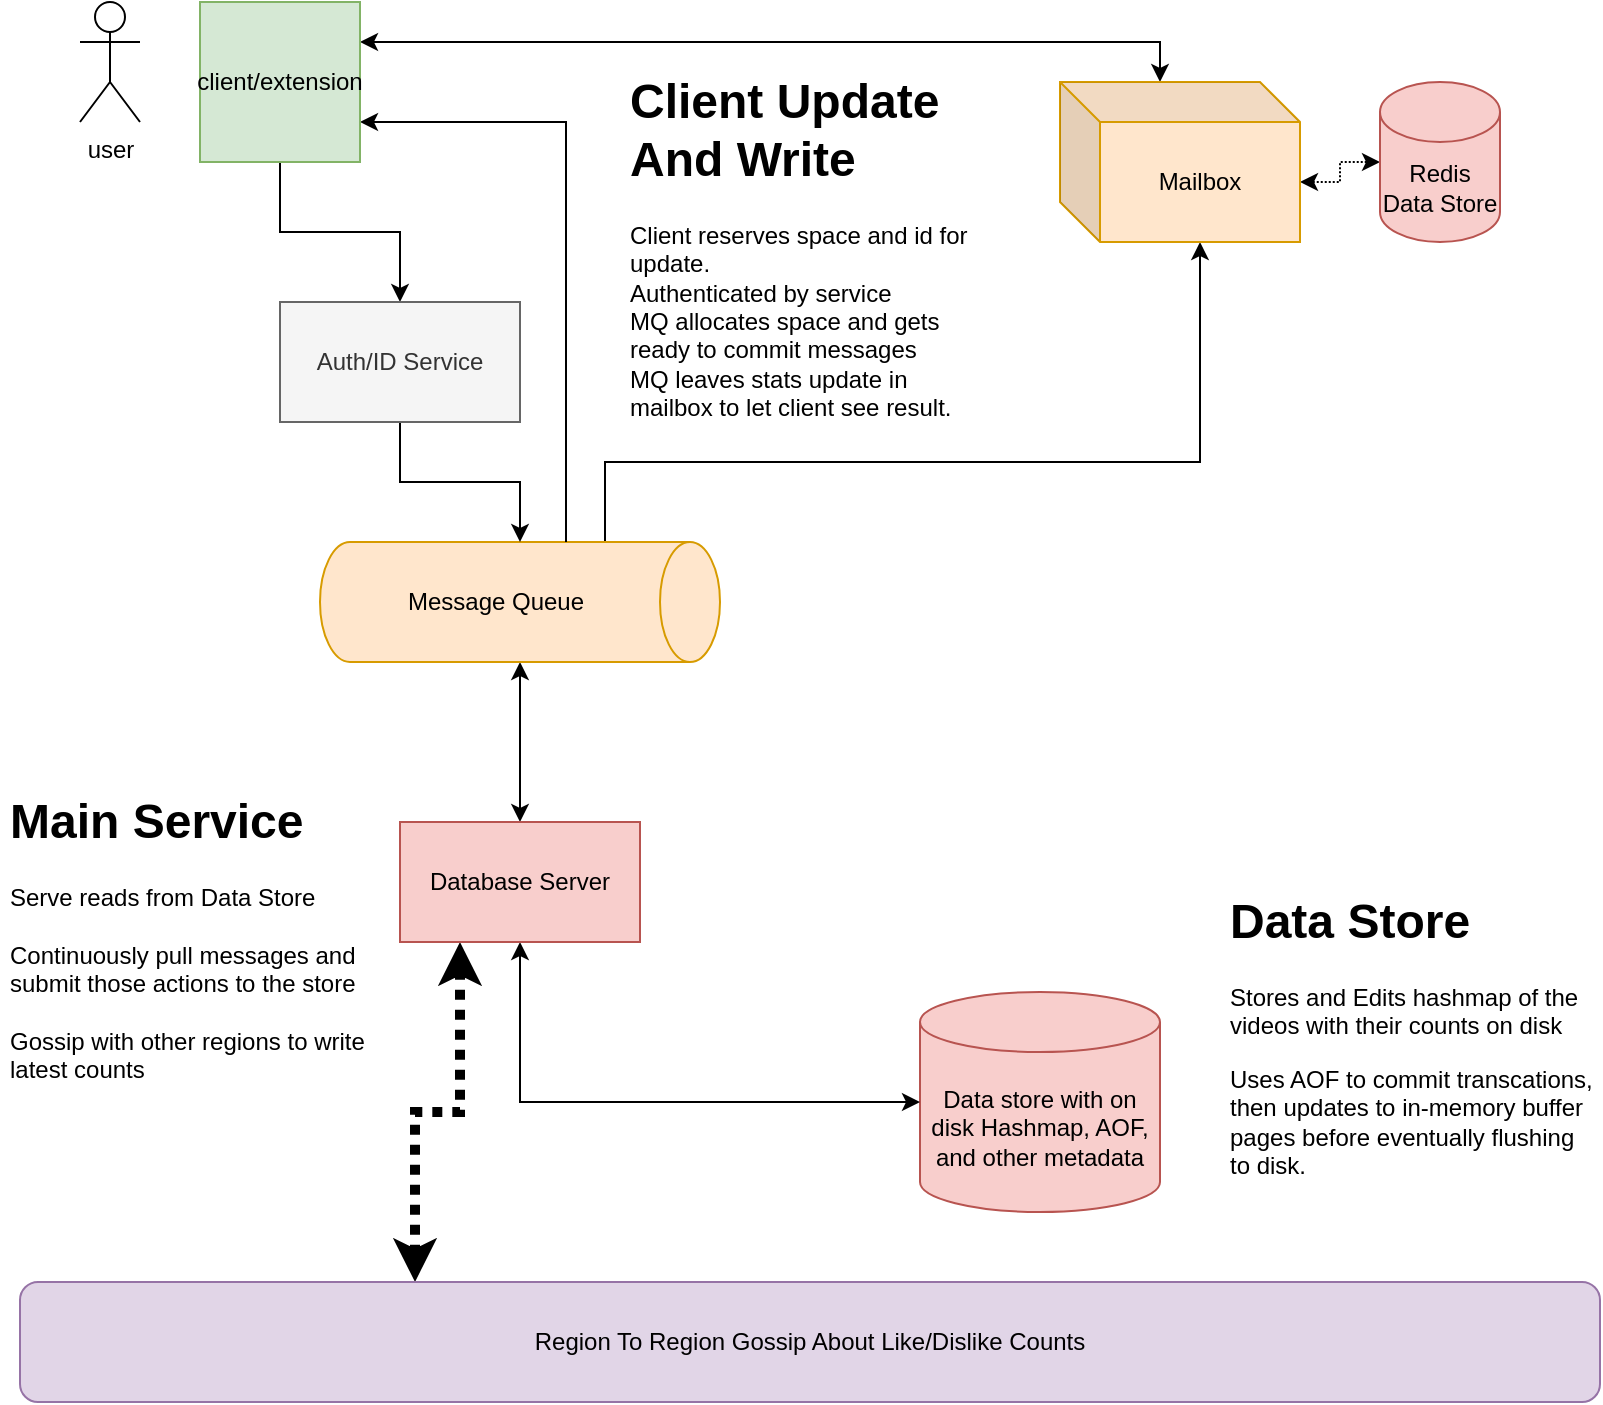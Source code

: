 <mxfile version="16.6.2" type="github">
  <diagram id="WTW-wr61s157aWdFh6uz" name="Page-1">
    <mxGraphModel dx="946" dy="553" grid="1" gridSize="10" guides="1" tooltips="1" connect="1" arrows="1" fold="1" page="1" pageScale="1" pageWidth="850" pageHeight="1100" math="0" shadow="0">
      <root>
        <mxCell id="0" />
        <mxCell id="1" parent="0" />
        <mxCell id="MzPbaQEt1DwDT9tqZYex-6" style="edgeStyle=orthogonalEdgeStyle;rounded=0;orthogonalLoop=1;jettySize=auto;html=1;exitX=0;exitY=0;exitDx=0;exitDy=57.5;exitPerimeter=0;entryX=0;entryY=0;entryDx=70;entryDy=80;entryPerimeter=0;" edge="1" parent="1" source="MzPbaQEt1DwDT9tqZYex-1" target="MzPbaQEt1DwDT9tqZYex-5">
          <mxGeometry relative="1" as="geometry">
            <Array as="points">
              <mxPoint x="323" y="290" />
              <mxPoint x="620" y="290" />
            </Array>
          </mxGeometry>
        </mxCell>
        <mxCell id="MzPbaQEt1DwDT9tqZYex-19" style="edgeStyle=orthogonalEdgeStyle;rounded=0;orthogonalLoop=1;jettySize=auto;html=1;exitX=1;exitY=0.5;exitDx=0;exitDy=0;exitPerimeter=0;startArrow=classic;startFill=1;endArrow=classic;endFill=1;" edge="1" parent="1" source="MzPbaQEt1DwDT9tqZYex-1" target="MzPbaQEt1DwDT9tqZYex-18">
          <mxGeometry relative="1" as="geometry" />
        </mxCell>
        <mxCell id="MzPbaQEt1DwDT9tqZYex-1" value="Message Queue" style="shape=cylinder3;whiteSpace=wrap;html=1;boundedLbl=1;backgroundOutline=1;size=15;direction=south;fillColor=#ffe6cc;strokeColor=#d79b00;" vertex="1" parent="1">
          <mxGeometry x="180" y="330" width="200" height="60" as="geometry" />
        </mxCell>
        <mxCell id="MzPbaQEt1DwDT9tqZYex-2" value="user" style="shape=umlActor;verticalLabelPosition=bottom;verticalAlign=top;html=1;outlineConnect=0;" vertex="1" parent="1">
          <mxGeometry x="60" y="60" width="30" height="60" as="geometry" />
        </mxCell>
        <mxCell id="MzPbaQEt1DwDT9tqZYex-7" style="edgeStyle=orthogonalEdgeStyle;rounded=0;orthogonalLoop=1;jettySize=auto;html=1;exitX=1;exitY=0.25;exitDx=0;exitDy=0;entryX=0;entryY=0;entryDx=50;entryDy=0;entryPerimeter=0;startArrow=classic;startFill=1;" edge="1" parent="1" source="MzPbaQEt1DwDT9tqZYex-3" target="MzPbaQEt1DwDT9tqZYex-5">
          <mxGeometry relative="1" as="geometry" />
        </mxCell>
        <mxCell id="MzPbaQEt1DwDT9tqZYex-9" style="edgeStyle=orthogonalEdgeStyle;rounded=0;orthogonalLoop=1;jettySize=auto;html=1;exitX=0.5;exitY=1;exitDx=0;exitDy=0;entryX=0.5;entryY=0;entryDx=0;entryDy=0;startArrow=none;startFill=0;" edge="1" parent="1" source="MzPbaQEt1DwDT9tqZYex-3" target="MzPbaQEt1DwDT9tqZYex-8">
          <mxGeometry relative="1" as="geometry" />
        </mxCell>
        <mxCell id="MzPbaQEt1DwDT9tqZYex-11" style="edgeStyle=orthogonalEdgeStyle;rounded=0;orthogonalLoop=1;jettySize=auto;html=1;exitX=1;exitY=0.75;exitDx=0;exitDy=0;entryX=0;entryY=0.385;entryDx=0;entryDy=0;entryPerimeter=0;startArrow=classic;startFill=1;endArrow=none;endFill=0;" edge="1" parent="1" source="MzPbaQEt1DwDT9tqZYex-3" target="MzPbaQEt1DwDT9tqZYex-1">
          <mxGeometry relative="1" as="geometry" />
        </mxCell>
        <mxCell id="MzPbaQEt1DwDT9tqZYex-3" value="client/extension" style="whiteSpace=wrap;html=1;aspect=fixed;fillColor=#d5e8d4;strokeColor=#82b366;" vertex="1" parent="1">
          <mxGeometry x="120" y="60" width="80" height="80" as="geometry" />
        </mxCell>
        <mxCell id="MzPbaQEt1DwDT9tqZYex-27" style="edgeStyle=orthogonalEdgeStyle;rounded=0;orthogonalLoop=1;jettySize=auto;html=1;exitX=0;exitY=0;exitDx=120;exitDy=50;exitPerimeter=0;dashed=1;dashPattern=1 1;startArrow=classic;startFill=1;endArrow=classic;endFill=1;strokeWidth=1;" edge="1" parent="1" source="MzPbaQEt1DwDT9tqZYex-5" target="MzPbaQEt1DwDT9tqZYex-26">
          <mxGeometry relative="1" as="geometry" />
        </mxCell>
        <mxCell id="MzPbaQEt1DwDT9tqZYex-5" value="Mailbox" style="shape=cube;whiteSpace=wrap;html=1;boundedLbl=1;backgroundOutline=1;darkOpacity=0.05;darkOpacity2=0.1;fillColor=#ffe6cc;strokeColor=#d79b00;" vertex="1" parent="1">
          <mxGeometry x="550" y="100" width="120" height="80" as="geometry" />
        </mxCell>
        <mxCell id="MzPbaQEt1DwDT9tqZYex-10" style="edgeStyle=orthogonalEdgeStyle;rounded=0;orthogonalLoop=1;jettySize=auto;html=1;exitX=0.5;exitY=1;exitDx=0;exitDy=0;startArrow=none;startFill=0;" edge="1" parent="1" source="MzPbaQEt1DwDT9tqZYex-8" target="MzPbaQEt1DwDT9tqZYex-1">
          <mxGeometry relative="1" as="geometry" />
        </mxCell>
        <mxCell id="MzPbaQEt1DwDT9tqZYex-8" value="Auth/ID Service" style="rounded=0;whiteSpace=wrap;html=1;fillColor=#f5f5f5;fontColor=#333333;strokeColor=#666666;" vertex="1" parent="1">
          <mxGeometry x="160" y="210" width="120" height="60" as="geometry" />
        </mxCell>
        <mxCell id="MzPbaQEt1DwDT9tqZYex-12" value="&lt;h1&gt;Client Update And Write&lt;br&gt;&lt;/h1&gt;&lt;div&gt;Client reserves space and id for update.&lt;/div&gt;&lt;div&gt;Authenticated by service&lt;/div&gt;&lt;div&gt;MQ allocates space and gets ready to commit messages&lt;/div&gt;&lt;div&gt;MQ leaves stats update in mailbox to let client see result.&lt;br&gt;&lt;/div&gt;" style="text;html=1;strokeColor=none;fillColor=none;spacing=5;spacingTop=-20;whiteSpace=wrap;overflow=hidden;rounded=0;" vertex="1" parent="1">
          <mxGeometry x="330" y="90" width="190" height="200" as="geometry" />
        </mxCell>
        <mxCell id="MzPbaQEt1DwDT9tqZYex-13" value="Data store with on disk Hashmap, AOF, and other metadata" style="shape=cylinder3;whiteSpace=wrap;html=1;boundedLbl=1;backgroundOutline=1;size=15;fillColor=#f8cecc;strokeColor=#b85450;" vertex="1" parent="1">
          <mxGeometry x="480" y="555" width="120" height="110" as="geometry" />
        </mxCell>
        <mxCell id="MzPbaQEt1DwDT9tqZYex-17" value="&lt;h1&gt;Data Store&lt;br&gt;&lt;/h1&gt;&lt;p&gt;Stores and Edits hashmap of the videos with their counts on disk&lt;/p&gt;&lt;p&gt;Uses AOF to commit transcations, then updates to in-memory buffer pages before eventually flushing to disk.&lt;br&gt;&lt;/p&gt;" style="text;html=1;strokeColor=none;fillColor=none;spacing=5;spacingTop=-20;whiteSpace=wrap;overflow=hidden;rounded=0;" vertex="1" parent="1">
          <mxGeometry x="630" y="500" width="190" height="210" as="geometry" />
        </mxCell>
        <mxCell id="MzPbaQEt1DwDT9tqZYex-20" style="edgeStyle=orthogonalEdgeStyle;rounded=0;orthogonalLoop=1;jettySize=auto;html=1;exitX=0.5;exitY=1;exitDx=0;exitDy=0;entryX=0;entryY=0.5;entryDx=0;entryDy=0;entryPerimeter=0;startArrow=classic;startFill=1;endArrow=classic;endFill=1;" edge="1" parent="1" source="MzPbaQEt1DwDT9tqZYex-18" target="MzPbaQEt1DwDT9tqZYex-13">
          <mxGeometry relative="1" as="geometry" />
        </mxCell>
        <mxCell id="MzPbaQEt1DwDT9tqZYex-25" style="edgeStyle=orthogonalEdgeStyle;rounded=0;orthogonalLoop=1;jettySize=auto;html=1;exitX=0.25;exitY=1;exitDx=0;exitDy=0;entryX=0.25;entryY=0;entryDx=0;entryDy=0;startArrow=classic;startFill=1;endArrow=classic;endFill=1;strokeWidth=5;dashed=1;dashPattern=1 1;" edge="1" parent="1" source="MzPbaQEt1DwDT9tqZYex-18" target="MzPbaQEt1DwDT9tqZYex-24">
          <mxGeometry relative="1" as="geometry" />
        </mxCell>
        <mxCell id="MzPbaQEt1DwDT9tqZYex-18" value="Database Server" style="rounded=0;whiteSpace=wrap;html=1;fillColor=#f8cecc;strokeColor=#b85450;" vertex="1" parent="1">
          <mxGeometry x="220" y="470" width="120" height="60" as="geometry" />
        </mxCell>
        <mxCell id="MzPbaQEt1DwDT9tqZYex-21" value="&lt;h1&gt;Main Service&lt;/h1&gt;&lt;div&gt;Serve reads from Data Store&lt;/div&gt;&lt;div&gt;&lt;br&gt;&lt;/div&gt;&lt;div&gt;Continuously pull messages and submit those actions to the store&lt;/div&gt;&lt;div&gt;&lt;br&gt;&lt;/div&gt;&lt;div&gt;Gossip with other regions to write latest counts &lt;br&gt;&lt;/div&gt;" style="text;html=1;strokeColor=none;fillColor=none;spacing=5;spacingTop=-20;whiteSpace=wrap;overflow=hidden;rounded=0;" vertex="1" parent="1">
          <mxGeometry x="20" y="450" width="190" height="200" as="geometry" />
        </mxCell>
        <mxCell id="MzPbaQEt1DwDT9tqZYex-24" value="Region To Region Gossip About Like/Dislike Counts" style="rounded=1;whiteSpace=wrap;html=1;fillColor=#e1d5e7;strokeColor=#9673a6;" vertex="1" parent="1">
          <mxGeometry x="30" y="700" width="790" height="60" as="geometry" />
        </mxCell>
        <mxCell id="MzPbaQEt1DwDT9tqZYex-26" value="Redis Data Store" style="shape=cylinder3;whiteSpace=wrap;html=1;boundedLbl=1;backgroundOutline=1;size=15;fillColor=#f8cecc;strokeColor=#b85450;" vertex="1" parent="1">
          <mxGeometry x="710" y="100" width="60" height="80" as="geometry" />
        </mxCell>
      </root>
    </mxGraphModel>
  </diagram>
</mxfile>
